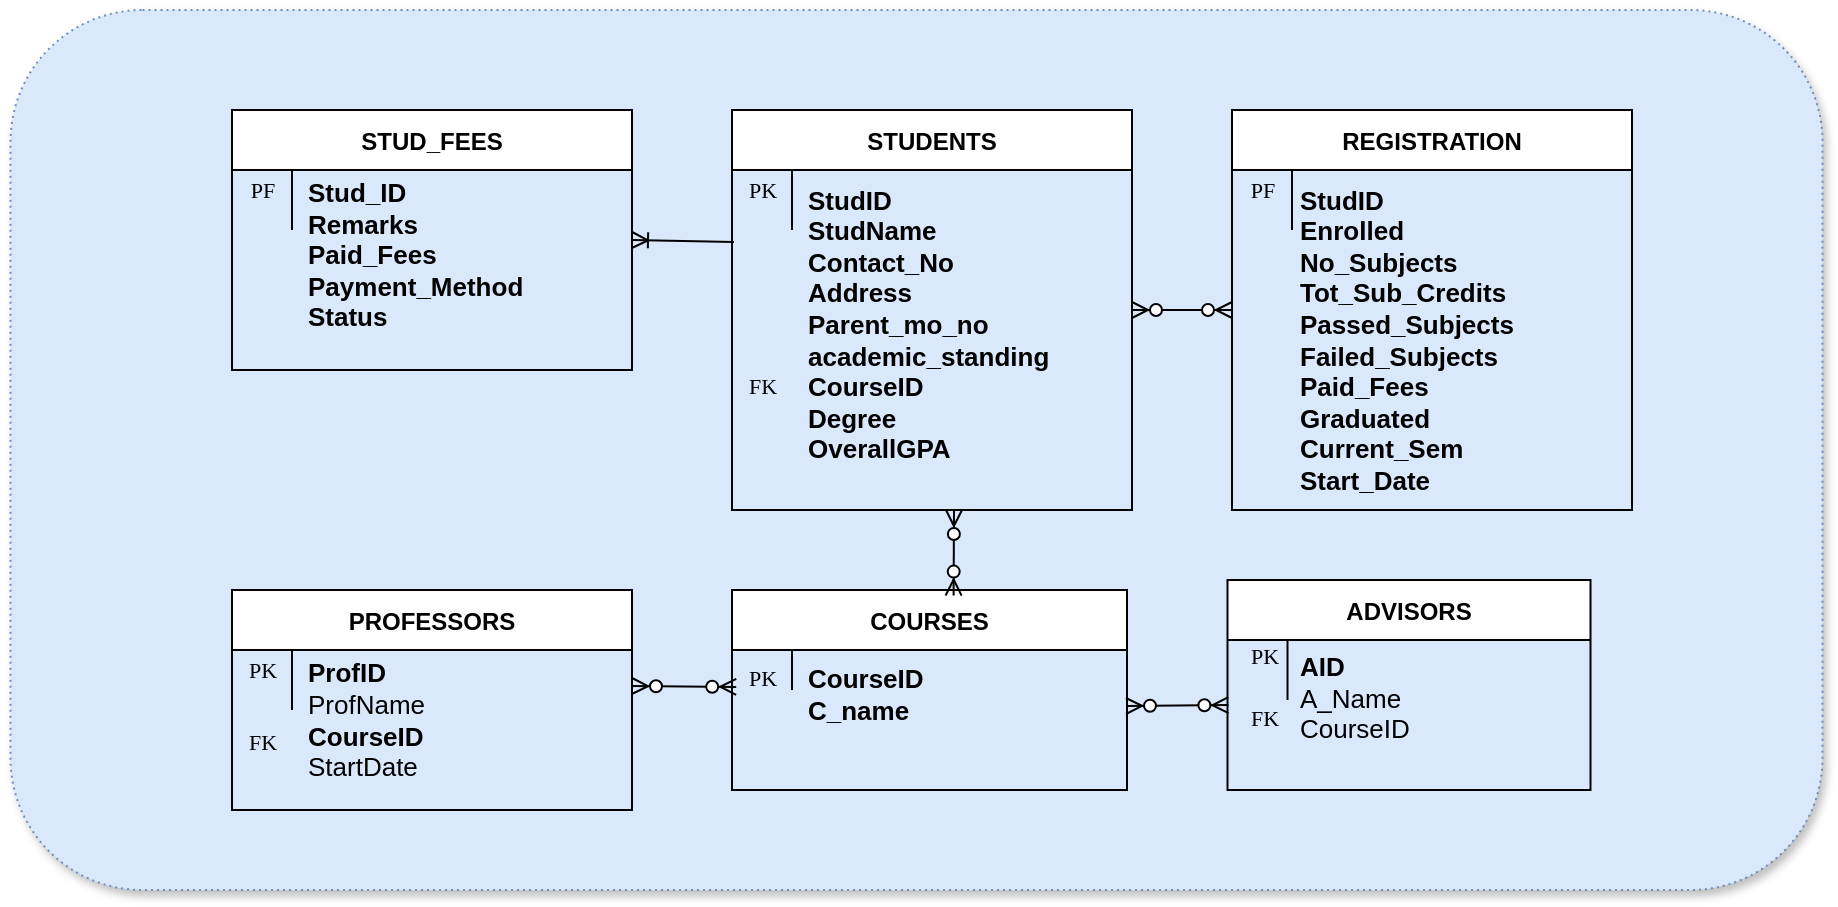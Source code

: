 <mxfile version="16.5.1" type="device"><diagram id="R2lEEEUBdFMjLlhIrx00" name="Page-1"><mxGraphModel dx="920" dy="634" grid="1" gridSize="10" guides="1" tooltips="1" connect="1" arrows="1" fold="1" page="1" pageScale="1" pageWidth="850" pageHeight="1100" math="0" shadow="0" extFonts="Permanent Marker^https://fonts.googleapis.com/css?family=Permanent+Marker"><root><mxCell id="0"/><mxCell id="1" parent="0"/><mxCell id="qCpLxfNZZ-DVlCWhtO8s-3" value="" style="rounded=1;whiteSpace=wrap;html=1;fillColor=#dae8fc;strokeColor=#6c8ebf;dashed=1;dashPattern=1 2;shadow=1;sketch=0;glass=0;" parent="1" vertex="1"><mxGeometry x="49.25" y="730" width="906" height="440" as="geometry"/></mxCell><mxCell id="i0YfTqnnAw2qe4bNfai4-1" value="STUDENTS" style="shape=table;startSize=30;container=1;collapsible=1;childLayout=tableLayout;fixedRows=1;rowLines=0;fontStyle=1;align=center;resizeLast=1;" parent="1" vertex="1"><mxGeometry x="410" y="780" width="200" height="200" as="geometry"/></mxCell><mxCell id="i0YfTqnnAw2qe4bNfai4-2" value="" style="shape=partialRectangle;collapsible=0;dropTarget=0;pointerEvents=0;fillColor=none;points=[[0,0.5],[1,0.5]];portConstraint=eastwest;top=0;left=0;right=0;bottom=0;" parent="i0YfTqnnAw2qe4bNfai4-1" vertex="1"><mxGeometry y="30" width="200" height="30" as="geometry"/></mxCell><mxCell id="i0YfTqnnAw2qe4bNfai4-3" value="" style="shape=partialRectangle;overflow=hidden;connectable=0;fillColor=none;top=0;left=0;bottom=0;right=0;" parent="i0YfTqnnAw2qe4bNfai4-2" vertex="1"><mxGeometry width="30" height="30" as="geometry"><mxRectangle width="30" height="30" as="alternateBounds"/></mxGeometry></mxCell><mxCell id="i0YfTqnnAw2qe4bNfai4-4" value="" style="shape=partialRectangle;overflow=hidden;connectable=0;fillColor=none;top=0;left=0;bottom=0;right=0;align=left;spacingLeft=6;" parent="i0YfTqnnAw2qe4bNfai4-2" vertex="1"><mxGeometry x="30" width="170" height="30" as="geometry"><mxRectangle width="170" height="30" as="alternateBounds"/></mxGeometry></mxCell><mxCell id="i0YfTqnnAw2qe4bNfai4-5" value="&lt;div&gt;&lt;b&gt;StudID&lt;/b&gt;&lt;/div&gt;&lt;div&gt;&lt;b&gt;StudName&lt;/b&gt;&lt;/div&gt;&lt;div&gt;&lt;b&gt;Contact_No&lt;/b&gt;&lt;/div&gt;&lt;div&gt;&lt;b&gt;Address&lt;/b&gt;&lt;/div&gt;&lt;div&gt;&lt;b&gt;Parent_mo_no&lt;/b&gt;&lt;/div&gt;&lt;div&gt;&lt;b&gt;academic_standing&lt;/b&gt;&lt;/div&gt;&lt;div&gt;&lt;b&gt;CourseID&lt;/b&gt;&lt;/div&gt;&lt;div&gt;&lt;b&gt;Degree&lt;/b&gt;&lt;/div&gt;&lt;div&gt;&lt;b&gt;OverallGPA&lt;/b&gt;&lt;/div&gt;&lt;div&gt;&lt;br&gt;&lt;/div&gt;" style="shape=partialRectangle;overflow=hidden;connectable=0;fillColor=none;top=0;left=0;bottom=0;right=0;align=left;spacingLeft=6;fontSize=13;spacingTop=1;html=1;spacing=2;spacingRight=0;spacingBottom=0;" parent="1" vertex="1"><mxGeometry x="440" y="808" width="150" height="172" as="geometry"/></mxCell><mxCell id="i0YfTqnnAw2qe4bNfai4-7" value="REGISTRATION" style="shape=table;startSize=30;container=1;collapsible=1;childLayout=tableLayout;fixedRows=1;rowLines=0;fontStyle=1;align=center;resizeLast=1;" parent="1" vertex="1"><mxGeometry x="660" y="780" width="200" height="200" as="geometry"/></mxCell><mxCell id="i0YfTqnnAw2qe4bNfai4-8" value="" style="shape=partialRectangle;collapsible=0;dropTarget=0;pointerEvents=0;fillColor=none;points=[[0,0.5],[1,0.5]];portConstraint=eastwest;top=0;left=0;right=0;bottom=0;" parent="i0YfTqnnAw2qe4bNfai4-7" vertex="1"><mxGeometry y="30" width="200" height="30" as="geometry"/></mxCell><mxCell id="i0YfTqnnAw2qe4bNfai4-9" value="" style="shape=partialRectangle;overflow=hidden;connectable=0;fillColor=none;top=0;left=0;bottom=0;right=0;" parent="i0YfTqnnAw2qe4bNfai4-8" vertex="1"><mxGeometry width="30" height="30" as="geometry"><mxRectangle width="30" height="30" as="alternateBounds"/></mxGeometry></mxCell><mxCell id="i0YfTqnnAw2qe4bNfai4-10" value="" style="shape=partialRectangle;overflow=hidden;connectable=0;fillColor=none;top=0;left=0;bottom=0;right=0;align=left;spacingLeft=6;" parent="i0YfTqnnAw2qe4bNfai4-8" vertex="1"><mxGeometry x="30" width="170" height="30" as="geometry"><mxRectangle width="170" height="30" as="alternateBounds"/></mxGeometry></mxCell><mxCell id="i0YfTqnnAw2qe4bNfai4-15" value="&lt;b&gt;StudID&lt;br&gt;Enrolled&lt;br&gt;No_Subjects&lt;br&gt;Tot_Sub_Credits&lt;br&gt;Passed_Subjects&lt;br&gt;Failed_Subjects&lt;br&gt;Paid_Fees&lt;br&gt;Graduated&lt;br&gt;Current_Sem&lt;br&gt;Start_Date&lt;br&gt;&lt;/b&gt;" style="shape=partialRectangle;overflow=hidden;connectable=0;fillColor=none;top=0;left=0;bottom=0;right=0;align=left;spacingLeft=6;fontSize=13;spacingTop=1;html=1;spacing=2;spacingRight=0;spacingBottom=0;" parent="1" vertex="1"><mxGeometry x="685.76" y="808" width="126.25" height="172" as="geometry"/></mxCell><mxCell id="i0YfTqnnAw2qe4bNfai4-16" value="STUD_FEES" style="shape=table;startSize=30;container=1;collapsible=1;childLayout=tableLayout;fixedRows=1;rowLines=0;fontStyle=1;align=center;resizeLast=1;" parent="1" vertex="1"><mxGeometry x="160" y="780" width="200" height="130" as="geometry"/></mxCell><mxCell id="i0YfTqnnAw2qe4bNfai4-17" value="" style="shape=partialRectangle;collapsible=0;dropTarget=0;pointerEvents=0;fillColor=none;points=[[0,0.5],[1,0.5]];portConstraint=eastwest;top=0;left=0;right=0;bottom=0;" parent="i0YfTqnnAw2qe4bNfai4-16" vertex="1"><mxGeometry y="30" width="200" height="30" as="geometry"/></mxCell><mxCell id="i0YfTqnnAw2qe4bNfai4-18" value="" style="shape=partialRectangle;overflow=hidden;connectable=0;fillColor=none;top=0;left=0;bottom=0;right=0;" parent="i0YfTqnnAw2qe4bNfai4-17" vertex="1"><mxGeometry width="30" height="30" as="geometry"><mxRectangle width="30" height="30" as="alternateBounds"/></mxGeometry></mxCell><mxCell id="i0YfTqnnAw2qe4bNfai4-19" value="" style="shape=partialRectangle;overflow=hidden;connectable=0;fillColor=none;top=0;left=0;bottom=0;right=0;align=left;spacingLeft=6;" parent="i0YfTqnnAw2qe4bNfai4-17" vertex="1"><mxGeometry x="30" width="170" height="30" as="geometry"><mxRectangle width="170" height="30" as="alternateBounds"/></mxGeometry></mxCell><mxCell id="i0YfTqnnAw2qe4bNfai4-20" value="&lt;div&gt;&lt;b&gt;Stud_ID&lt;/b&gt;&lt;br&gt;&lt;/div&gt;&lt;div&gt;&lt;b&gt;Remarks&lt;/b&gt;&lt;/div&gt;&lt;div&gt;&lt;b&gt;Paid_Fees&lt;/b&gt;&lt;/div&gt;&lt;div&gt;&lt;b&gt;Payment_Method&lt;/b&gt;&lt;/div&gt;&lt;div&gt;&lt;b&gt;Status&lt;/b&gt;&lt;/div&gt;&lt;div&gt;&lt;b&gt;&lt;br&gt;&lt;/b&gt;&lt;/div&gt;&lt;div&gt;&lt;br&gt;&lt;/div&gt;" style="shape=partialRectangle;overflow=hidden;connectable=0;fillColor=none;top=0;left=0;bottom=0;right=0;align=left;spacingLeft=6;fontSize=13;spacingTop=1;html=1;spacing=2;spacingRight=0;spacingBottom=0;" parent="1" vertex="1"><mxGeometry x="190" y="810" width="150" height="110" as="geometry"/></mxCell><mxCell id="i0YfTqnnAw2qe4bNfai4-21" value="COURSES" style="shape=table;startSize=30;container=1;collapsible=1;childLayout=tableLayout;fixedRows=1;rowLines=0;fontStyle=1;align=center;resizeLast=1;" parent="1" vertex="1"><mxGeometry x="410" y="1020" width="197.5" height="100.0" as="geometry"/></mxCell><mxCell id="i0YfTqnnAw2qe4bNfai4-22" value="" style="shape=partialRectangle;collapsible=0;dropTarget=0;pointerEvents=0;fillColor=none;points=[[0,0.5],[1,0.5]];portConstraint=eastwest;top=0;left=0;right=0;bottom=0;" parent="i0YfTqnnAw2qe4bNfai4-21" vertex="1"><mxGeometry y="30" width="197.5" height="20" as="geometry"/></mxCell><mxCell id="i0YfTqnnAw2qe4bNfai4-23" value="" style="shape=partialRectangle;overflow=hidden;connectable=0;fillColor=none;top=0;left=0;bottom=0;right=0;" parent="i0YfTqnnAw2qe4bNfai4-22" vertex="1"><mxGeometry width="30" height="20" as="geometry"><mxRectangle width="30" height="20" as="alternateBounds"/></mxGeometry></mxCell><mxCell id="i0YfTqnnAw2qe4bNfai4-24" value="" style="shape=partialRectangle;overflow=hidden;connectable=0;fillColor=none;top=0;left=0;bottom=0;right=0;align=left;spacingLeft=6;" parent="i0YfTqnnAw2qe4bNfai4-22" vertex="1"><mxGeometry x="30" width="167.5" height="20" as="geometry"><mxRectangle width="167.5" height="20" as="alternateBounds"/></mxGeometry></mxCell><mxCell id="i0YfTqnnAw2qe4bNfai4-25" value="&lt;div&gt;&lt;b&gt;CourseID&lt;/b&gt;&lt;/div&gt;&lt;div&gt;&lt;b&gt;C_name&lt;/b&gt;&lt;/div&gt;" style="shape=partialRectangle;overflow=hidden;connectable=0;fillColor=none;top=0;left=0;bottom=0;right=0;align=left;spacingLeft=6;fontSize=13;spacingTop=1;html=1;spacing=2;spacingRight=0;spacingBottom=0;" parent="1" vertex="1"><mxGeometry x="440" y="1043" width="124.5" height="57" as="geometry"/></mxCell><mxCell id="i0YfTqnnAw2qe4bNfai4-26" value="PROFESSORS" style="shape=table;startSize=30;container=1;collapsible=1;childLayout=tableLayout;fixedRows=1;rowLines=0;fontStyle=1;align=center;resizeLast=1;" parent="1" vertex="1"><mxGeometry x="160" y="1020" width="200" height="110" as="geometry"/></mxCell><mxCell id="i0YfTqnnAw2qe4bNfai4-27" value="" style="shape=partialRectangle;collapsible=0;dropTarget=0;pointerEvents=0;fillColor=none;points=[[0,0.5],[1,0.5]];portConstraint=eastwest;top=0;left=0;right=0;bottom=0;" parent="i0YfTqnnAw2qe4bNfai4-26" vertex="1"><mxGeometry y="30" width="200" height="30" as="geometry"/></mxCell><mxCell id="i0YfTqnnAw2qe4bNfai4-28" value="" style="shape=partialRectangle;overflow=hidden;connectable=0;fillColor=none;top=0;left=0;bottom=0;right=0;" parent="i0YfTqnnAw2qe4bNfai4-27" vertex="1"><mxGeometry width="30" height="30" as="geometry"><mxRectangle width="30" height="30" as="alternateBounds"/></mxGeometry></mxCell><mxCell id="i0YfTqnnAw2qe4bNfai4-29" value="" style="shape=partialRectangle;overflow=hidden;connectable=0;fillColor=none;top=0;left=0;bottom=0;right=0;align=left;spacingLeft=6;" parent="i0YfTqnnAw2qe4bNfai4-27" vertex="1"><mxGeometry x="30" width="170" height="30" as="geometry"><mxRectangle width="170" height="30" as="alternateBounds"/></mxGeometry></mxCell><mxCell id="i0YfTqnnAw2qe4bNfai4-30" value="&lt;div&gt;&lt;b&gt;ProfID&lt;/b&gt;&lt;/div&gt;&lt;div&gt;ProfName&lt;/div&gt;&lt;div&gt;&lt;b&gt;CourseID&lt;/b&gt;&lt;/div&gt;&lt;div&gt;StartDate&lt;/div&gt;" style="shape=partialRectangle;overflow=hidden;connectable=0;fillColor=none;top=0;left=0;bottom=0;right=0;align=left;spacingLeft=6;fontSize=13;spacingTop=1;html=1;spacing=2;spacingRight=0;spacingBottom=0;" parent="1" vertex="1"><mxGeometry x="190" y="1042" width="220" height="85" as="geometry"/></mxCell><mxCell id="i0YfTqnnAw2qe4bNfai4-35" value="ADVISORS" style="shape=table;startSize=30;container=1;collapsible=1;childLayout=tableLayout;fixedRows=1;rowLines=0;fontStyle=1;align=center;resizeLast=1;" parent="1" vertex="1"><mxGeometry x="657.75" y="1015" width="181.5" height="105" as="geometry"/></mxCell><mxCell id="i0YfTqnnAw2qe4bNfai4-36" value="" style="shape=partialRectangle;collapsible=0;dropTarget=0;pointerEvents=0;fillColor=none;points=[[0,0.5],[1,0.5]];portConstraint=eastwest;top=0;left=0;right=0;bottom=0;" parent="i0YfTqnnAw2qe4bNfai4-35" vertex="1"><mxGeometry y="30" width="181.5" height="30" as="geometry"/></mxCell><mxCell id="i0YfTqnnAw2qe4bNfai4-37" value="" style="shape=partialRectangle;overflow=hidden;connectable=0;fillColor=none;top=0;left=0;bottom=0;right=0;" parent="i0YfTqnnAw2qe4bNfai4-36" vertex="1"><mxGeometry width="30" height="30" as="geometry"><mxRectangle width="30" height="30" as="alternateBounds"/></mxGeometry></mxCell><mxCell id="i0YfTqnnAw2qe4bNfai4-38" value="" style="shape=partialRectangle;overflow=hidden;connectable=0;fillColor=none;top=0;left=0;bottom=0;right=0;align=left;spacingLeft=6;" parent="i0YfTqnnAw2qe4bNfai4-36" vertex="1"><mxGeometry x="30" width="151.5" height="30" as="geometry"><mxRectangle width="151.5" height="30" as="alternateBounds"/></mxGeometry></mxCell><mxCell id="i0YfTqnnAw2qe4bNfai4-39" value="&lt;div&gt;&lt;b&gt;AID&lt;/b&gt;&lt;/div&gt;&lt;div&gt;A_Name&lt;/div&gt;&lt;div&gt;CourseID&lt;/div&gt;" style="shape=partialRectangle;overflow=hidden;connectable=0;fillColor=none;top=0;left=0;bottom=0;right=0;align=left;spacingLeft=6;fontSize=13;spacingTop=1;html=1;spacing=2;spacingRight=0;spacingBottom=0;" parent="1" vertex="1"><mxGeometry x="685.76" y="1046" width="148.5" height="54" as="geometry"/></mxCell><mxCell id="i0YfTqnnAw2qe4bNfai4-40" value="PK" style="text;html=1;align=center;verticalAlign=middle;resizable=0;points=[];autosize=1;strokeColor=none;fillColor=none;fontSize=11;fontFamily=Times New Roman;" parent="1" vertex="1"><mxGeometry x="660.75" y="1043" width="30" height="20" as="geometry"/></mxCell><mxCell id="i0YfTqnnAw2qe4bNfai4-41" value="FK" style="text;html=1;align=center;verticalAlign=middle;resizable=0;points=[];autosize=1;strokeColor=none;fillColor=none;fontSize=11;fontFamily=Times New Roman;" parent="1" vertex="1"><mxGeometry x="660.75" y="1074" width="30" height="20" as="geometry"/></mxCell><mxCell id="e-D0HgN9yWqoQkV0PbSx-2" value="" style="fontSize=12;html=1;endArrow=ERoneToMany;rounded=0;entryX=1;entryY=0.5;entryDx=0;entryDy=0;exitX=0.005;exitY=1.202;exitDx=0;exitDy=0;exitPerimeter=0;" edge="1" parent="1" source="i0YfTqnnAw2qe4bNfai4-2" target="i0YfTqnnAw2qe4bNfai4-16"><mxGeometry width="100" height="100" relative="1" as="geometry"><mxPoint x="399" y="690" as="sourcePoint"/><mxPoint x="399" y="760" as="targetPoint"/></mxGeometry></mxCell><mxCell id="e-D0HgN9yWqoQkV0PbSx-3" value="" style="fontSize=12;html=1;endArrow=ERzeroToMany;endFill=1;startArrow=ERzeroToMany;rounded=0;exitX=1;exitY=0.5;exitDx=0;exitDy=0;" edge="1" parent="1" source="i0YfTqnnAw2qe4bNfai4-1"><mxGeometry width="100" height="100" relative="1" as="geometry"><mxPoint x="605.688" y="861.41" as="sourcePoint"/><mxPoint x="660" y="880" as="targetPoint"/><Array as="points"/></mxGeometry></mxCell><mxCell id="e-D0HgN9yWqoQkV0PbSx-4" value="PF" style="text;html=1;align=center;verticalAlign=middle;resizable=0;points=[];autosize=1;strokeColor=none;fillColor=none;fontSize=11;fontFamily=Times New Roman;" vertex="1" parent="1"><mxGeometry x="660" y="810" width="30" height="20" as="geometry"/></mxCell><mxCell id="e-D0HgN9yWqoQkV0PbSx-5" value="PK" style="text;html=1;align=center;verticalAlign=middle;resizable=0;points=[];autosize=1;strokeColor=none;fillColor=none;fontSize=11;fontFamily=Times New Roman;" vertex="1" parent="1"><mxGeometry x="410" y="1054" width="30" height="20" as="geometry"/></mxCell><mxCell id="e-D0HgN9yWqoQkV0PbSx-6" value="PK" style="text;html=1;align=center;verticalAlign=middle;resizable=0;points=[];autosize=1;strokeColor=none;fillColor=none;fontSize=11;fontFamily=Times New Roman;" vertex="1" parent="1"><mxGeometry x="160" y="1050" width="30" height="20" as="geometry"/></mxCell><mxCell id="e-D0HgN9yWqoQkV0PbSx-7" value="PK" style="text;html=1;align=center;verticalAlign=middle;resizable=0;points=[];autosize=1;strokeColor=none;fillColor=none;fontSize=11;fontFamily=Times New Roman;" vertex="1" parent="1"><mxGeometry x="410" y="810" width="30" height="20" as="geometry"/></mxCell><mxCell id="e-D0HgN9yWqoQkV0PbSx-8" value="PF" style="text;html=1;align=center;verticalAlign=middle;resizable=0;points=[];autosize=1;strokeColor=none;fillColor=none;fontSize=11;fontFamily=Times New Roman;" vertex="1" parent="1"><mxGeometry x="160" y="810" width="30" height="20" as="geometry"/></mxCell><mxCell id="e-D0HgN9yWqoQkV0PbSx-9" value="FK" style="text;html=1;align=center;verticalAlign=middle;resizable=0;points=[];autosize=1;strokeColor=none;fillColor=none;fontSize=11;fontFamily=Times New Roman;" vertex="1" parent="1"><mxGeometry x="160" y="1086" width="30" height="20" as="geometry"/></mxCell><mxCell id="e-D0HgN9yWqoQkV0PbSx-10" value="FK" style="text;html=1;align=center;verticalAlign=middle;resizable=0;points=[];autosize=1;strokeColor=none;fillColor=none;fontSize=11;fontFamily=Times New Roman;" vertex="1" parent="1"><mxGeometry x="410" y="908" width="30" height="20" as="geometry"/></mxCell><mxCell id="e-D0HgN9yWqoQkV0PbSx-12" value="" style="fontSize=12;html=1;endArrow=ERzeroToMany;endFill=1;startArrow=ERzeroToMany;rounded=0;entryX=0.07;entryY=0.722;entryDx=0;entryDy=0;entryPerimeter=0;" edge="1" parent="1" target="e-D0HgN9yWqoQkV0PbSx-5"><mxGeometry width="100" height="100" relative="1" as="geometry"><mxPoint x="360" y="1068" as="sourcePoint"/><mxPoint x="670" y="890" as="targetPoint"/><Array as="points"/></mxGeometry></mxCell><mxCell id="e-D0HgN9yWqoQkV0PbSx-13" value="" style="fontSize=12;html=1;endArrow=ERzeroToMany;endFill=1;startArrow=ERzeroToMany;rounded=0;entryX=0.019;entryY=1.085;entryDx=0;entryDy=0;entryPerimeter=0;" edge="1" parent="1"><mxGeometry width="100" height="100" relative="1" as="geometry"><mxPoint x="607" y="1078" as="sourcePoint"/><mxPoint x="658.198" y="1077.55" as="targetPoint"/><Array as="points"/></mxGeometry></mxCell><mxCell id="e-D0HgN9yWqoQkV0PbSx-15" value="" style="fontSize=12;html=1;endArrow=ERzeroToMany;endFill=1;startArrow=ERzeroToMany;rounded=0;entryX=0.561;entryY=0.028;entryDx=0;entryDy=0;entryPerimeter=0;" edge="1" parent="1" target="i0YfTqnnAw2qe4bNfai4-21"><mxGeometry width="100" height="100" relative="1" as="geometry"><mxPoint x="521" y="980" as="sourcePoint"/><mxPoint x="668.198" y="1087.55" as="targetPoint"/><Array as="points"/></mxGeometry></mxCell></root></mxGraphModel></diagram></mxfile>